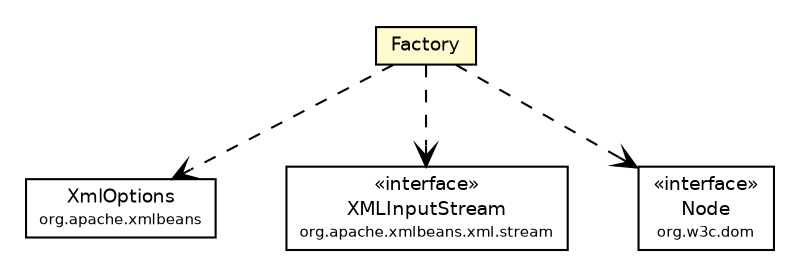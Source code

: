 #!/usr/local/bin/dot
#
# Class diagram 
# Generated by UmlGraph version 4.6 (http://www.spinellis.gr/sw/umlgraph)
#

digraph G {
	edge [fontname="Helvetica",fontsize=10,labelfontname="Helvetica",labelfontsize=10];
	node [fontname="Helvetica",fontsize=10,shape=plaintext];
	// org.synchronoss.cpo.cassandra.cpoCassandraConfig.CtCassandraReadWriteConfig.Factory
	c51449 [label=<<table border="0" cellborder="1" cellspacing="0" cellpadding="2" port="p" bgcolor="lemonChiffon" href="./CtCassandraReadWriteConfig.Factory.html">
		<tr><td><table border="0" cellspacing="0" cellpadding="1">
			<tr><td> Factory </td></tr>
		</table></td></tr>
		</table>>, fontname="Helvetica", fontcolor="black", fontsize=9.0];
	// org.synchronoss.cpo.cassandra.cpoCassandraConfig.CtCassandraReadWriteConfig.Factory DEPEND org.apache.xmlbeans.XmlOptions
	c51449:p -> c51462:p [taillabel="", label="", headlabel="", fontname="Helvetica", fontcolor="black", fontsize=10.0, color="black", arrowhead=open, style=dashed];
	// org.synchronoss.cpo.cassandra.cpoCassandraConfig.CtCassandraReadWriteConfig.Factory DEPEND org.apache.xmlbeans.xml.stream.XMLInputStream
	c51449:p -> c51463:p [taillabel="", label="", headlabel="", fontname="Helvetica", fontcolor="black", fontsize=10.0, color="black", arrowhead=open, style=dashed];
	// org.synchronoss.cpo.cassandra.cpoCassandraConfig.CtCassandraReadWriteConfig.Factory DEPEND org.w3c.dom.Node
	c51449:p -> c51464:p [taillabel="", label="", headlabel="", fontname="Helvetica", fontcolor="black", fontsize=10.0, color="black", arrowhead=open, style=dashed];
	// org.apache.xmlbeans.xml.stream.XMLInputStream
	c51463 [label=<<table border="0" cellborder="1" cellspacing="0" cellpadding="2" port="p" href="http://java.sun.com/j2se/1.4.2/docs/api/org/apache/xmlbeans/xml/stream/XMLInputStream.html">
		<tr><td><table border="0" cellspacing="0" cellpadding="1">
			<tr><td> &laquo;interface&raquo; </td></tr>
			<tr><td> XMLInputStream </td></tr>
			<tr><td><font point-size="7.0"> org.apache.xmlbeans.xml.stream </font></td></tr>
		</table></td></tr>
		</table>>, fontname="Helvetica", fontcolor="black", fontsize=9.0];
	// org.apache.xmlbeans.XmlOptions
	c51462 [label=<<table border="0" cellborder="1" cellspacing="0" cellpadding="2" port="p" href="http://java.sun.com/j2se/1.4.2/docs/api/org/apache/xmlbeans/XmlOptions.html">
		<tr><td><table border="0" cellspacing="0" cellpadding="1">
			<tr><td> XmlOptions </td></tr>
			<tr><td><font point-size="7.0"> org.apache.xmlbeans </font></td></tr>
		</table></td></tr>
		</table>>, fontname="Helvetica", fontcolor="black", fontsize=9.0];
	// org.w3c.dom.Node
	c51464 [label=<<table border="0" cellborder="1" cellspacing="0" cellpadding="2" port="p" href="http://java.sun.com/j2se/1.4.2/docs/api/org/w3c/dom/Node.html">
		<tr><td><table border="0" cellspacing="0" cellpadding="1">
			<tr><td> &laquo;interface&raquo; </td></tr>
			<tr><td> Node </td></tr>
			<tr><td><font point-size="7.0"> org.w3c.dom </font></td></tr>
		</table></td></tr>
		</table>>, fontname="Helvetica", fontcolor="black", fontsize=9.0];
}

